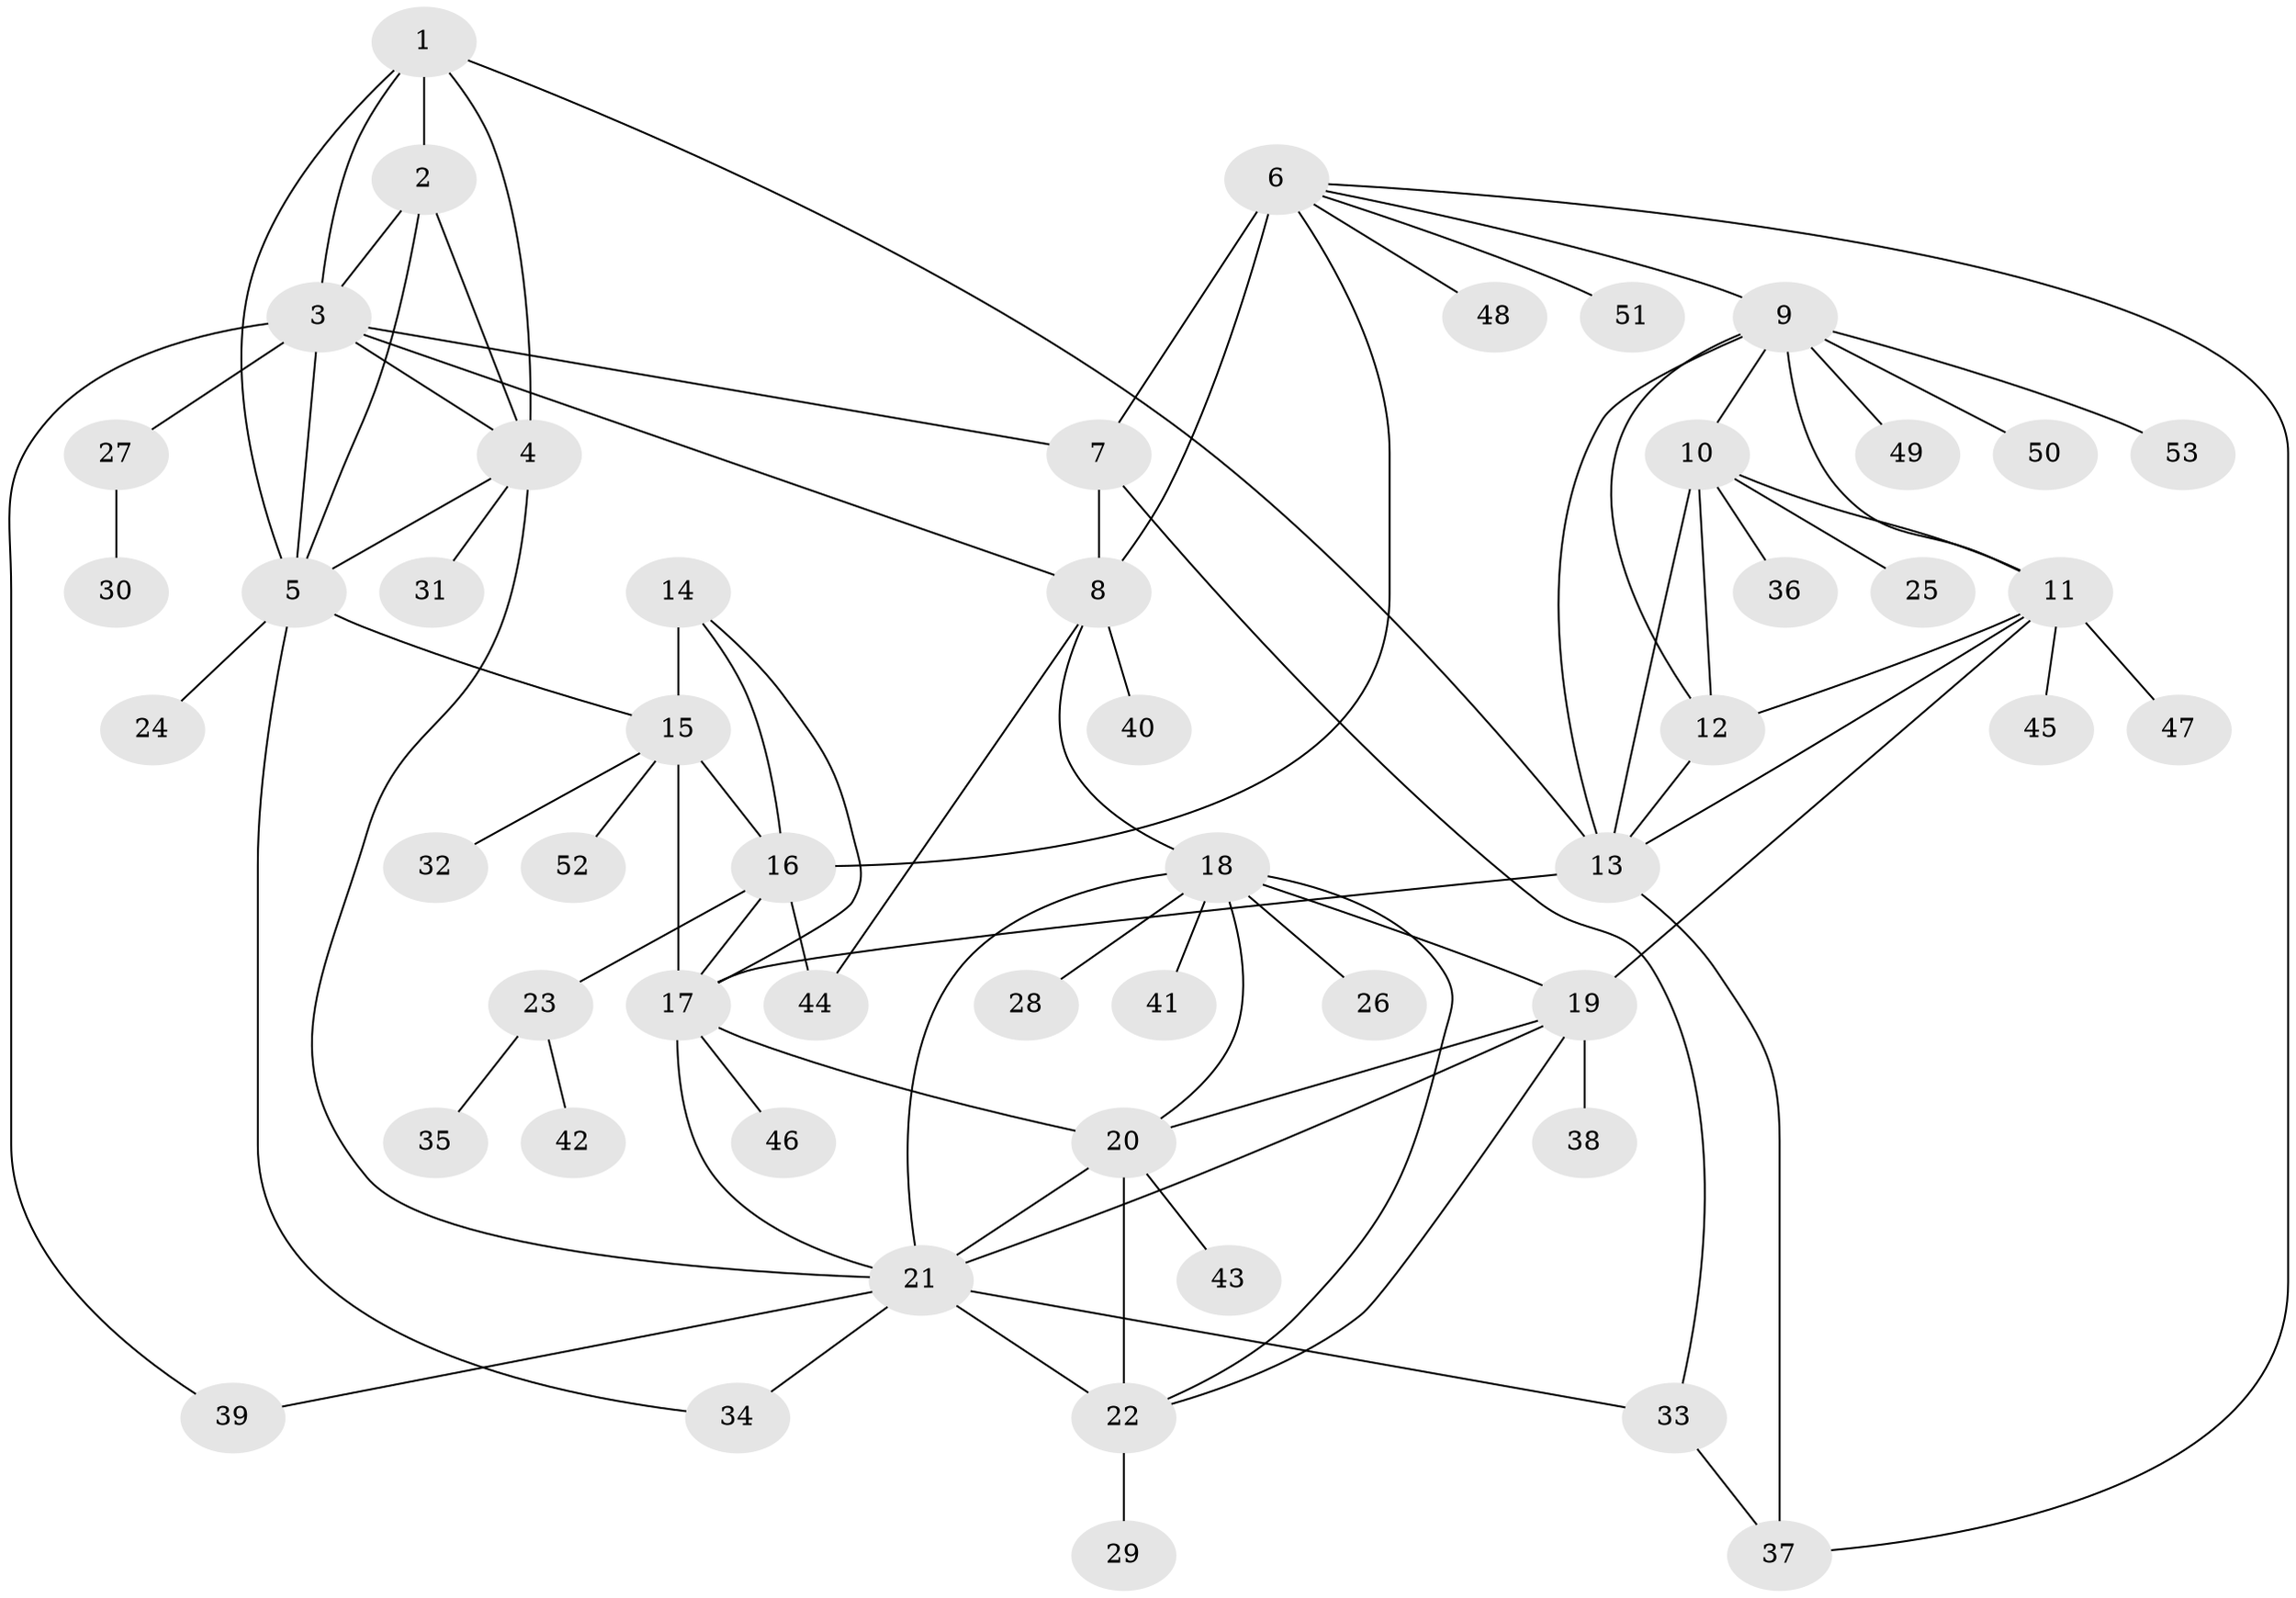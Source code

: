 // original degree distribution, {6: 0.03773584905660377, 5: 0.04716981132075472, 7: 0.02830188679245283, 11: 0.009433962264150943, 8: 0.04716981132075472, 10: 0.02830188679245283, 9: 0.02830188679245283, 13: 0.009433962264150943, 4: 0.018867924528301886, 1: 0.5566037735849056, 2: 0.16981132075471697, 3: 0.018867924528301886}
// Generated by graph-tools (version 1.1) at 2025/52/03/04/25 22:52:48]
// undirected, 53 vertices, 88 edges
graph export_dot {
  node [color=gray90,style=filled];
  1;
  2;
  3;
  4;
  5;
  6;
  7;
  8;
  9;
  10;
  11;
  12;
  13;
  14;
  15;
  16;
  17;
  18;
  19;
  20;
  21;
  22;
  23;
  24;
  25;
  26;
  27;
  28;
  29;
  30;
  31;
  32;
  33;
  34;
  35;
  36;
  37;
  38;
  39;
  40;
  41;
  42;
  43;
  44;
  45;
  46;
  47;
  48;
  49;
  50;
  51;
  52;
  53;
  1 -- 2 [weight=1.0];
  1 -- 3 [weight=1.0];
  1 -- 4 [weight=1.0];
  1 -- 5 [weight=1.0];
  1 -- 13 [weight=1.0];
  2 -- 3 [weight=1.0];
  2 -- 4 [weight=1.0];
  2 -- 5 [weight=1.0];
  3 -- 4 [weight=1.0];
  3 -- 5 [weight=4.0];
  3 -- 7 [weight=2.0];
  3 -- 8 [weight=1.0];
  3 -- 27 [weight=1.0];
  3 -- 39 [weight=1.0];
  4 -- 5 [weight=1.0];
  4 -- 21 [weight=1.0];
  4 -- 31 [weight=1.0];
  5 -- 15 [weight=1.0];
  5 -- 24 [weight=1.0];
  5 -- 34 [weight=1.0];
  6 -- 7 [weight=3.0];
  6 -- 8 [weight=3.0];
  6 -- 9 [weight=1.0];
  6 -- 16 [weight=1.0];
  6 -- 37 [weight=1.0];
  6 -- 48 [weight=1.0];
  6 -- 51 [weight=1.0];
  7 -- 8 [weight=1.0];
  7 -- 33 [weight=1.0];
  8 -- 18 [weight=1.0];
  8 -- 40 [weight=1.0];
  8 -- 44 [weight=2.0];
  9 -- 10 [weight=1.0];
  9 -- 11 [weight=1.0];
  9 -- 12 [weight=1.0];
  9 -- 13 [weight=1.0];
  9 -- 49 [weight=1.0];
  9 -- 50 [weight=1.0];
  9 -- 53 [weight=1.0];
  10 -- 11 [weight=1.0];
  10 -- 12 [weight=1.0];
  10 -- 13 [weight=1.0];
  10 -- 25 [weight=4.0];
  10 -- 36 [weight=1.0];
  11 -- 12 [weight=1.0];
  11 -- 13 [weight=1.0];
  11 -- 19 [weight=1.0];
  11 -- 45 [weight=1.0];
  11 -- 47 [weight=1.0];
  12 -- 13 [weight=1.0];
  13 -- 17 [weight=1.0];
  13 -- 37 [weight=1.0];
  14 -- 15 [weight=5.0];
  14 -- 16 [weight=1.0];
  14 -- 17 [weight=1.0];
  15 -- 16 [weight=2.0];
  15 -- 17 [weight=2.0];
  15 -- 32 [weight=1.0];
  15 -- 52 [weight=1.0];
  16 -- 17 [weight=1.0];
  16 -- 23 [weight=1.0];
  16 -- 44 [weight=1.0];
  17 -- 20 [weight=1.0];
  17 -- 21 [weight=1.0];
  17 -- 46 [weight=1.0];
  18 -- 19 [weight=1.0];
  18 -- 20 [weight=1.0];
  18 -- 21 [weight=1.0];
  18 -- 22 [weight=1.0];
  18 -- 26 [weight=1.0];
  18 -- 28 [weight=1.0];
  18 -- 41 [weight=1.0];
  19 -- 20 [weight=1.0];
  19 -- 21 [weight=1.0];
  19 -- 22 [weight=1.0];
  19 -- 38 [weight=1.0];
  20 -- 21 [weight=1.0];
  20 -- 22 [weight=8.0];
  20 -- 43 [weight=1.0];
  21 -- 22 [weight=1.0];
  21 -- 33 [weight=1.0];
  21 -- 34 [weight=1.0];
  21 -- 39 [weight=1.0];
  22 -- 29 [weight=1.0];
  23 -- 35 [weight=1.0];
  23 -- 42 [weight=1.0];
  27 -- 30 [weight=1.0];
  33 -- 37 [weight=1.0];
}
